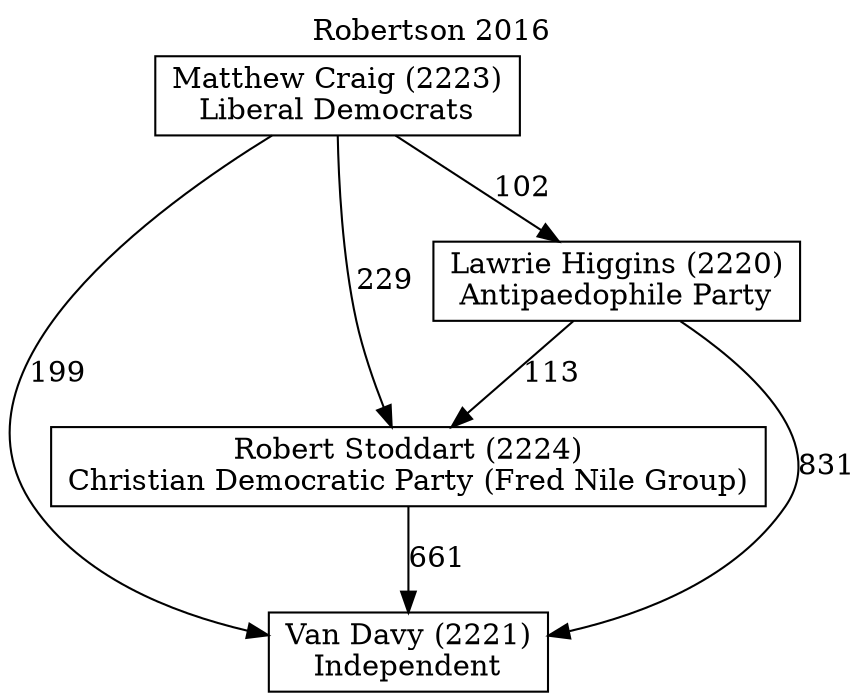 // House preference flow
digraph "Van Davy (2221)_Robertson_2016" {
	graph [label="Robertson 2016" labelloc=t mclimit=10]
	node [shape=box]
	"Van Davy (2221)" [label="Van Davy (2221)
Independent"]
	"Robert Stoddart (2224)" [label="Robert Stoddart (2224)
Christian Democratic Party (Fred Nile Group)"]
	"Lawrie Higgins (2220)" [label="Lawrie Higgins (2220)
Antipaedophile Party"]
	"Matthew Craig (2223)" [label="Matthew Craig (2223)
Liberal Democrats"]
	"Robert Stoddart (2224)" -> "Van Davy (2221)" [label=661]
	"Lawrie Higgins (2220)" -> "Robert Stoddart (2224)" [label=113]
	"Matthew Craig (2223)" -> "Lawrie Higgins (2220)" [label=102]
	"Lawrie Higgins (2220)" -> "Van Davy (2221)" [label=831]
	"Matthew Craig (2223)" -> "Van Davy (2221)" [label=199]
	"Matthew Craig (2223)" -> "Robert Stoddart (2224)" [label=229]
}
